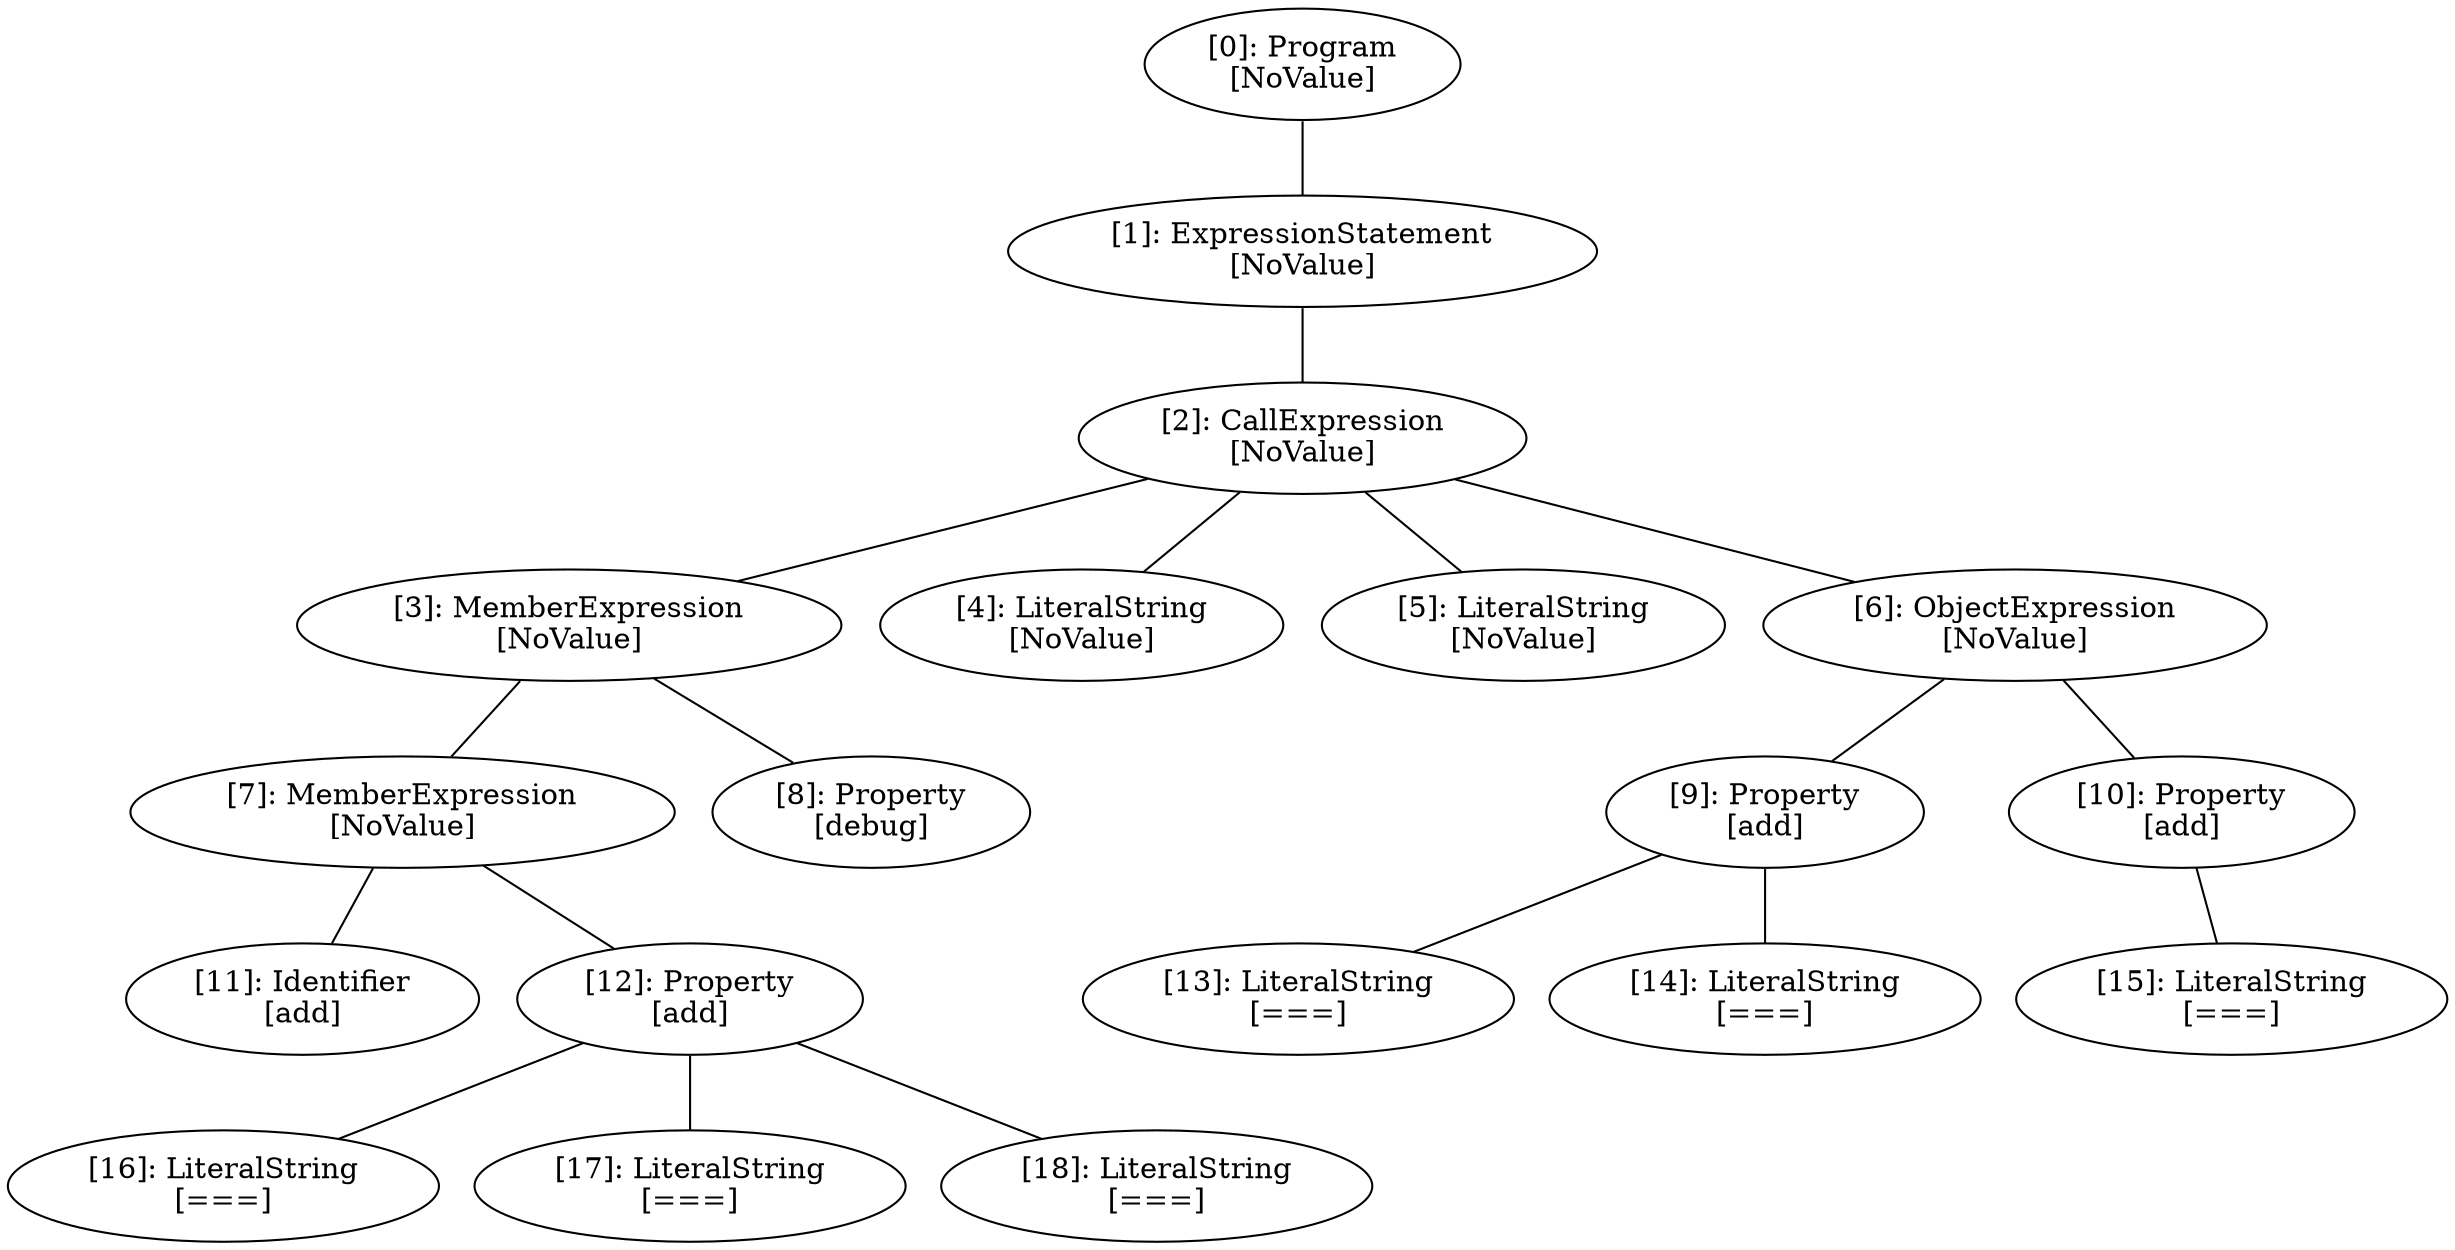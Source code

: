 // Result
graph {
	0 [label="[0]: Program
[NoValue]"]
	1 [label="[1]: ExpressionStatement
[NoValue]"]
	2 [label="[2]: CallExpression
[NoValue]"]
	3 [label="[3]: MemberExpression
[NoValue]"]
	4 [label="[4]: LiteralString
[NoValue]"]
	5 [label="[5]: LiteralString
[NoValue]"]
	6 [label="[6]: ObjectExpression
[NoValue]"]
	7 [label="[7]: MemberExpression
[NoValue]"]
	8 [label="[8]: Property
[debug]"]
	9 [label="[9]: Property
[add]"]
	10 [label="[10]: Property
[add]"]
	11 [label="[11]: Identifier
[add]"]
	12 [label="[12]: Property
[add]"]
	13 [label="[13]: LiteralString
[===]"]
	14 [label="[14]: LiteralString
[===]"]
	15 [label="[15]: LiteralString
[===]"]
	16 [label="[16]: LiteralString
[===]"]
	17 [label="[17]: LiteralString
[===]"]
	18 [label="[18]: LiteralString
[===]"]
	0 -- 1
	1 -- 2
	2 -- 3
	2 -- 4
	2 -- 5
	2 -- 6
	3 -- 7
	3 -- 8
	6 -- 9
	6 -- 10
	7 -- 11
	7 -- 12
	9 -- 13
	9 -- 14
	10 -- 15
	12 -- 16
	12 -- 17
	12 -- 18
}
